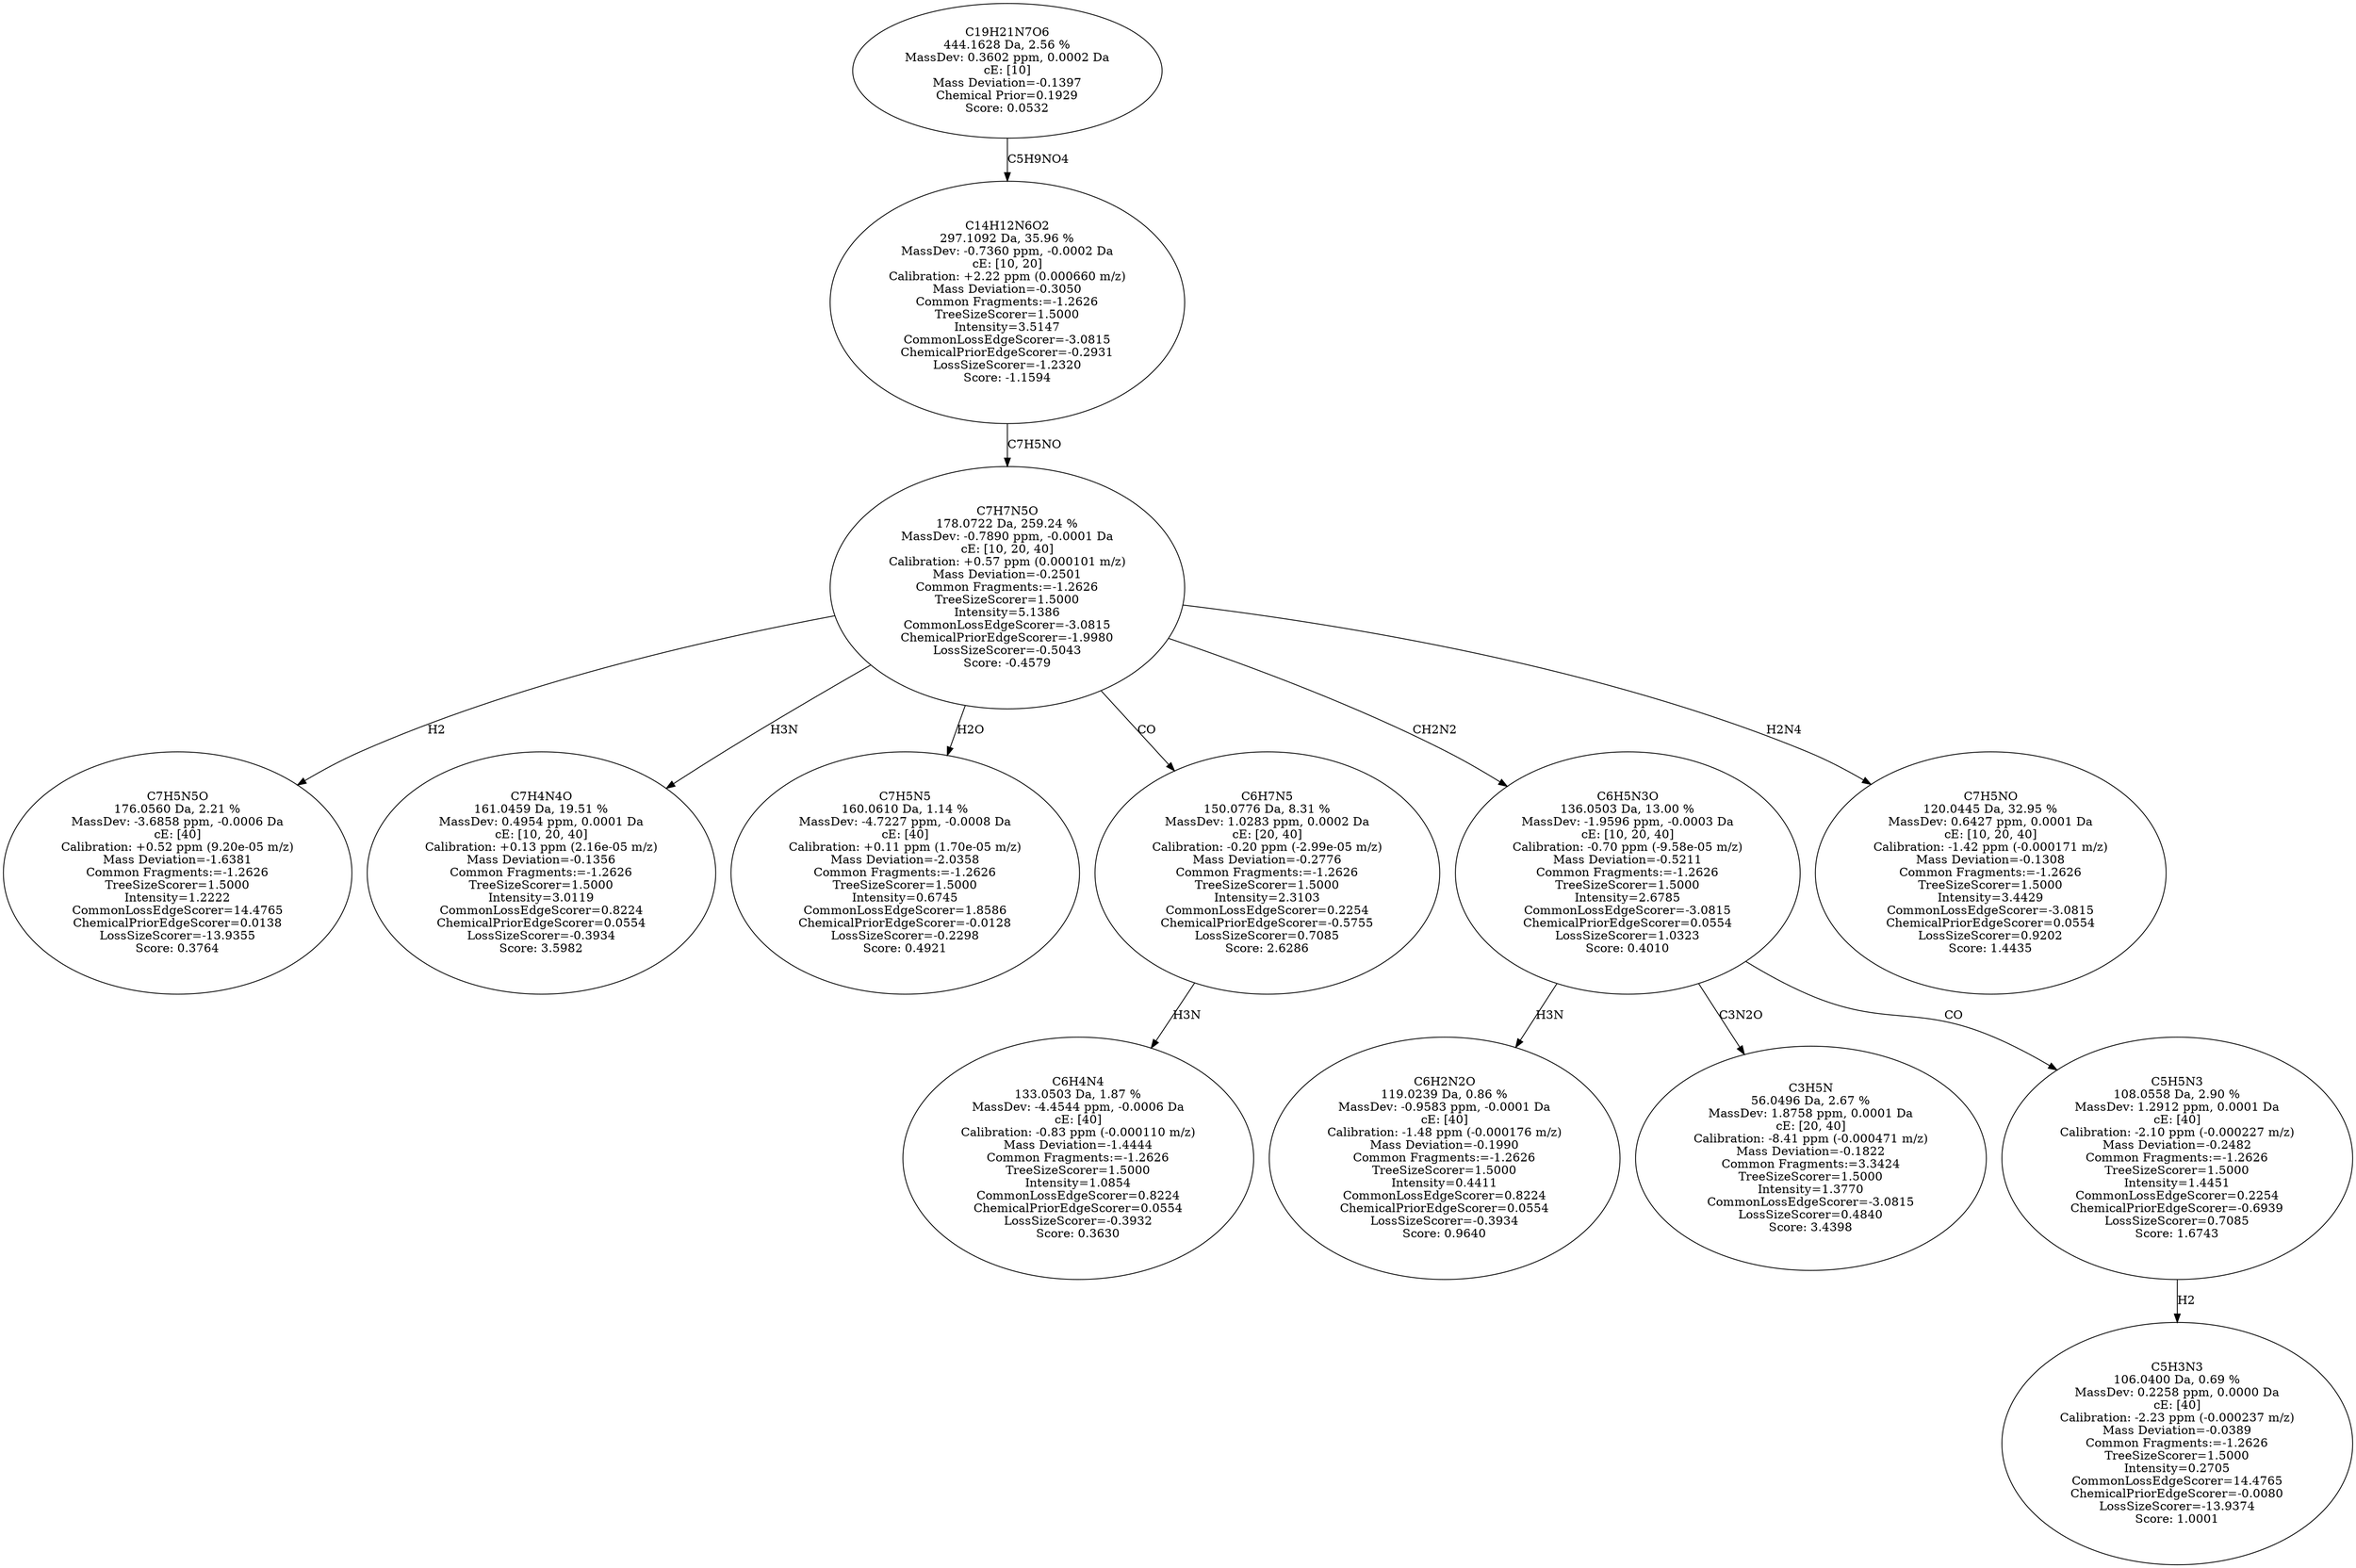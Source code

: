 strict digraph {
v1 [label="C7H5N5O\n176.0560 Da, 2.21 %\nMassDev: -3.6858 ppm, -0.0006 Da\ncE: [40]\nCalibration: +0.52 ppm (9.20e-05 m/z)\nMass Deviation=-1.6381\nCommon Fragments:=-1.2626\nTreeSizeScorer=1.5000\nIntensity=1.2222\nCommonLossEdgeScorer=14.4765\nChemicalPriorEdgeScorer=0.0138\nLossSizeScorer=-13.9355\nScore: 0.3764"];
v2 [label="C7H4N4O\n161.0459 Da, 19.51 %\nMassDev: 0.4954 ppm, 0.0001 Da\ncE: [10, 20, 40]\nCalibration: +0.13 ppm (2.16e-05 m/z)\nMass Deviation=-0.1356\nCommon Fragments:=-1.2626\nTreeSizeScorer=1.5000\nIntensity=3.0119\nCommonLossEdgeScorer=0.8224\nChemicalPriorEdgeScorer=0.0554\nLossSizeScorer=-0.3934\nScore: 3.5982"];
v3 [label="C7H5N5\n160.0610 Da, 1.14 %\nMassDev: -4.7227 ppm, -0.0008 Da\ncE: [40]\nCalibration: +0.11 ppm (1.70e-05 m/z)\nMass Deviation=-2.0358\nCommon Fragments:=-1.2626\nTreeSizeScorer=1.5000\nIntensity=0.6745\nCommonLossEdgeScorer=1.8586\nChemicalPriorEdgeScorer=-0.0128\nLossSizeScorer=-0.2298\nScore: 0.4921"];
v4 [label="C6H4N4\n133.0503 Da, 1.87 %\nMassDev: -4.4544 ppm, -0.0006 Da\ncE: [40]\nCalibration: -0.83 ppm (-0.000110 m/z)\nMass Deviation=-1.4444\nCommon Fragments:=-1.2626\nTreeSizeScorer=1.5000\nIntensity=1.0854\nCommonLossEdgeScorer=0.8224\nChemicalPriorEdgeScorer=0.0554\nLossSizeScorer=-0.3932\nScore: 0.3630"];
v5 [label="C6H7N5\n150.0776 Da, 8.31 %\nMassDev: 1.0283 ppm, 0.0002 Da\ncE: [20, 40]\nCalibration: -0.20 ppm (-2.99e-05 m/z)\nMass Deviation=-0.2776\nCommon Fragments:=-1.2626\nTreeSizeScorer=1.5000\nIntensity=2.3103\nCommonLossEdgeScorer=0.2254\nChemicalPriorEdgeScorer=-0.5755\nLossSizeScorer=0.7085\nScore: 2.6286"];
v6 [label="C6H2N2O\n119.0239 Da, 0.86 %\nMassDev: -0.9583 ppm, -0.0001 Da\ncE: [40]\nCalibration: -1.48 ppm (-0.000176 m/z)\nMass Deviation=-0.1990\nCommon Fragments:=-1.2626\nTreeSizeScorer=1.5000\nIntensity=0.4411\nCommonLossEdgeScorer=0.8224\nChemicalPriorEdgeScorer=0.0554\nLossSizeScorer=-0.3934\nScore: 0.9640"];
v7 [label="C3H5N\n56.0496 Da, 2.67 %\nMassDev: 1.8758 ppm, 0.0001 Da\ncE: [20, 40]\nCalibration: -8.41 ppm (-0.000471 m/z)\nMass Deviation=-0.1822\nCommon Fragments:=3.3424\nTreeSizeScorer=1.5000\nIntensity=1.3770\nCommonLossEdgeScorer=-3.0815\nLossSizeScorer=0.4840\nScore: 3.4398"];
v8 [label="C5H3N3\n106.0400 Da, 0.69 %\nMassDev: 0.2258 ppm, 0.0000 Da\ncE: [40]\nCalibration: -2.23 ppm (-0.000237 m/z)\nMass Deviation=-0.0389\nCommon Fragments:=-1.2626\nTreeSizeScorer=1.5000\nIntensity=0.2705\nCommonLossEdgeScorer=14.4765\nChemicalPriorEdgeScorer=-0.0080\nLossSizeScorer=-13.9374\nScore: 1.0001"];
v9 [label="C5H5N3\n108.0558 Da, 2.90 %\nMassDev: 1.2912 ppm, 0.0001 Da\ncE: [40]\nCalibration: -2.10 ppm (-0.000227 m/z)\nMass Deviation=-0.2482\nCommon Fragments:=-1.2626\nTreeSizeScorer=1.5000\nIntensity=1.4451\nCommonLossEdgeScorer=0.2254\nChemicalPriorEdgeScorer=-0.6939\nLossSizeScorer=0.7085\nScore: 1.6743"];
v10 [label="C6H5N3O\n136.0503 Da, 13.00 %\nMassDev: -1.9596 ppm, -0.0003 Da\ncE: [10, 20, 40]\nCalibration: -0.70 ppm (-9.58e-05 m/z)\nMass Deviation=-0.5211\nCommon Fragments:=-1.2626\nTreeSizeScorer=1.5000\nIntensity=2.6785\nCommonLossEdgeScorer=-3.0815\nChemicalPriorEdgeScorer=0.0554\nLossSizeScorer=1.0323\nScore: 0.4010"];
v11 [label="C7H5NO\n120.0445 Da, 32.95 %\nMassDev: 0.6427 ppm, 0.0001 Da\ncE: [10, 20, 40]\nCalibration: -1.42 ppm (-0.000171 m/z)\nMass Deviation=-0.1308\nCommon Fragments:=-1.2626\nTreeSizeScorer=1.5000\nIntensity=3.4429\nCommonLossEdgeScorer=-3.0815\nChemicalPriorEdgeScorer=0.0554\nLossSizeScorer=0.9202\nScore: 1.4435"];
v12 [label="C7H7N5O\n178.0722 Da, 259.24 %\nMassDev: -0.7890 ppm, -0.0001 Da\ncE: [10, 20, 40]\nCalibration: +0.57 ppm (0.000101 m/z)\nMass Deviation=-0.2501\nCommon Fragments:=-1.2626\nTreeSizeScorer=1.5000\nIntensity=5.1386\nCommonLossEdgeScorer=-3.0815\nChemicalPriorEdgeScorer=-1.9980\nLossSizeScorer=-0.5043\nScore: -0.4579"];
v13 [label="C14H12N6O2\n297.1092 Da, 35.96 %\nMassDev: -0.7360 ppm, -0.0002 Da\ncE: [10, 20]\nCalibration: +2.22 ppm (0.000660 m/z)\nMass Deviation=-0.3050\nCommon Fragments:=-1.2626\nTreeSizeScorer=1.5000\nIntensity=3.5147\nCommonLossEdgeScorer=-3.0815\nChemicalPriorEdgeScorer=-0.2931\nLossSizeScorer=-1.2320\nScore: -1.1594"];
v14 [label="C19H21N7O6\n444.1628 Da, 2.56 %\nMassDev: 0.3602 ppm, 0.0002 Da\ncE: [10]\nMass Deviation=-0.1397\nChemical Prior=0.1929\nScore: 0.0532"];
v12 -> v1 [label="H2"];
v12 -> v2 [label="H3N"];
v12 -> v3 [label="H2O"];
v5 -> v4 [label="H3N"];
v12 -> v5 [label="CO"];
v10 -> v6 [label="H3N"];
v10 -> v7 [label="C3N2O"];
v9 -> v8 [label="H2"];
v10 -> v9 [label="CO"];
v12 -> v10 [label="CH2N2"];
v12 -> v11 [label="H2N4"];
v13 -> v12 [label="C7H5NO"];
v14 -> v13 [label="C5H9NO4"];
}